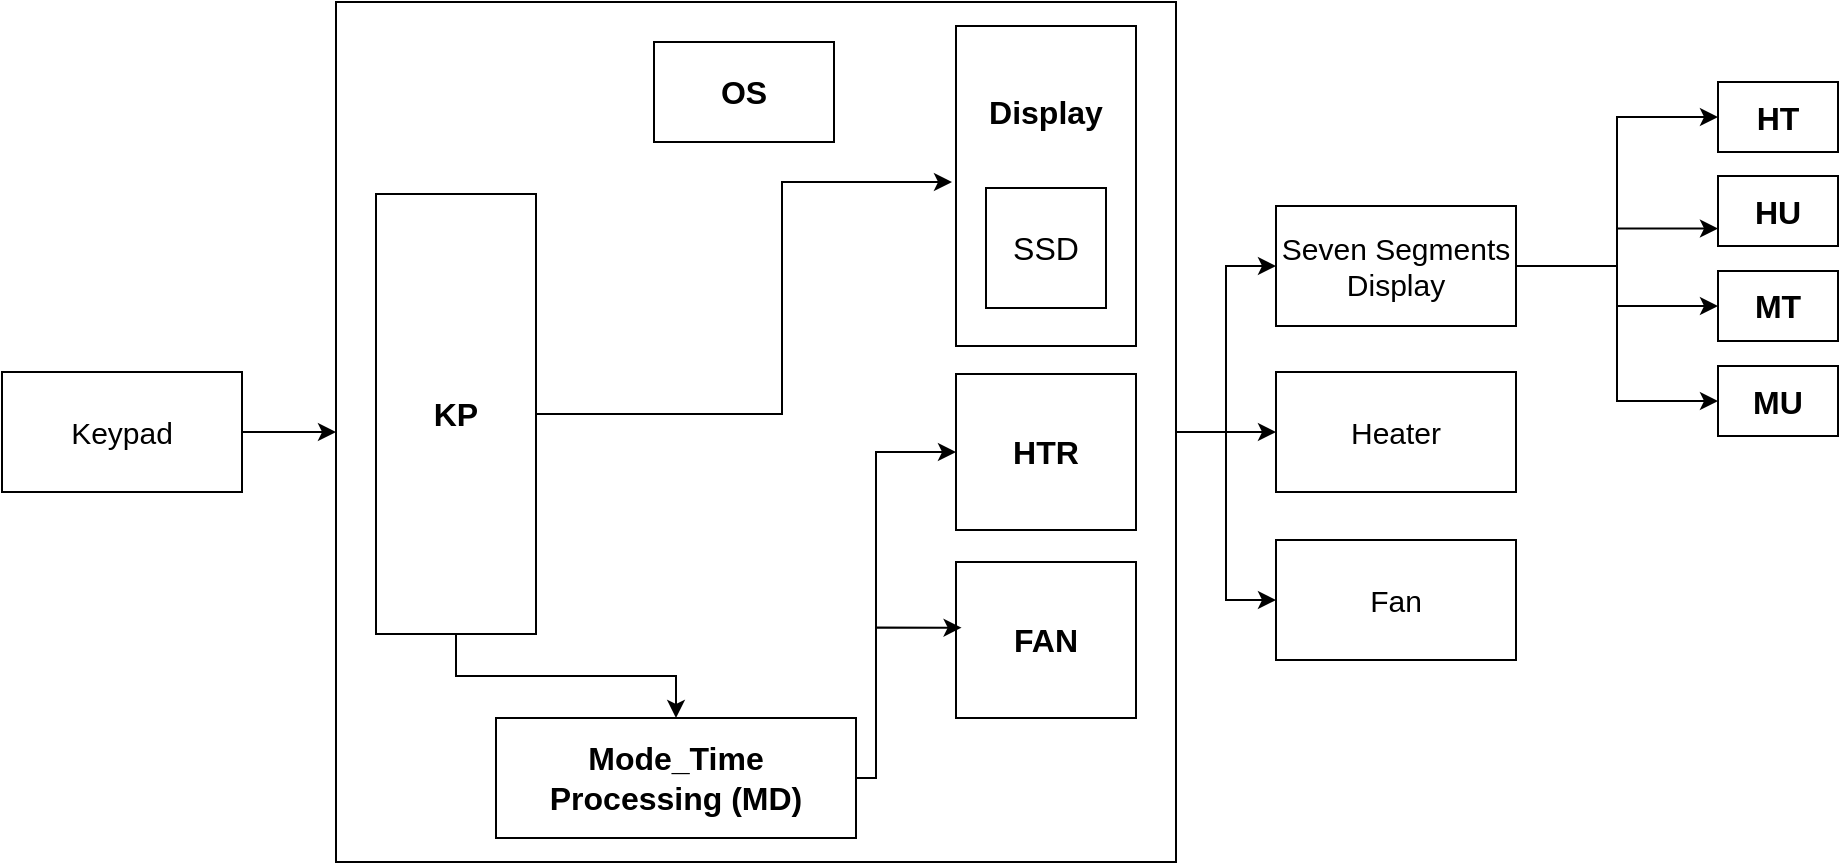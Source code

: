 <mxfile version="24.6.4" type="github">
  <diagram name="Page-1" id="l1lljqcxFRZi-ysl9xKf">
    <mxGraphModel dx="1500" dy="757" grid="1" gridSize="10" guides="1" tooltips="1" connect="1" arrows="1" fold="1" page="1" pageScale="1" pageWidth="1169" pageHeight="827" math="0" shadow="0">
      <root>
        <mxCell id="0" />
        <mxCell id="1" parent="0" />
        <mxCell id="26-cO7Ew-GH6g5kqSLk1-29" style="edgeStyle=orthogonalEdgeStyle;rounded=0;orthogonalLoop=1;jettySize=auto;html=1;entryX=0;entryY=0.5;entryDx=0;entryDy=0;" edge="1" parent="1" source="26-cO7Ew-GH6g5kqSLk1-33" target="26-cO7Ew-GH6g5kqSLk1-54">
          <mxGeometry relative="1" as="geometry" />
        </mxCell>
        <mxCell id="26-cO7Ew-GH6g5kqSLk1-30" style="edgeStyle=orthogonalEdgeStyle;rounded=0;orthogonalLoop=1;jettySize=auto;html=1;entryX=0;entryY=0.75;entryDx=0;entryDy=0;" edge="1" parent="1" source="26-cO7Ew-GH6g5kqSLk1-33" target="26-cO7Ew-GH6g5kqSLk1-55">
          <mxGeometry relative="1" as="geometry" />
        </mxCell>
        <mxCell id="26-cO7Ew-GH6g5kqSLk1-31" style="edgeStyle=orthogonalEdgeStyle;rounded=0;orthogonalLoop=1;jettySize=auto;html=1;entryX=0;entryY=0.5;entryDx=0;entryDy=0;" edge="1" parent="1" source="26-cO7Ew-GH6g5kqSLk1-33" target="26-cO7Ew-GH6g5kqSLk1-56">
          <mxGeometry relative="1" as="geometry" />
        </mxCell>
        <mxCell id="26-cO7Ew-GH6g5kqSLk1-32" style="edgeStyle=orthogonalEdgeStyle;rounded=0;orthogonalLoop=1;jettySize=auto;html=1;entryX=0;entryY=0.5;entryDx=0;entryDy=0;" edge="1" parent="1" source="26-cO7Ew-GH6g5kqSLk1-33" target="26-cO7Ew-GH6g5kqSLk1-57">
          <mxGeometry relative="1" as="geometry" />
        </mxCell>
        <mxCell id="26-cO7Ew-GH6g5kqSLk1-33" value="Seven Segments Display" style="rounded=0;whiteSpace=wrap;html=1;fontStyle=0;fontSize=15;" vertex="1" parent="1">
          <mxGeometry x="680" y="133" width="120" height="60" as="geometry" />
        </mxCell>
        <mxCell id="26-cO7Ew-GH6g5kqSLk1-34" value="" style="edgeStyle=orthogonalEdgeStyle;rounded=0;orthogonalLoop=1;jettySize=auto;html=1;" edge="1" parent="1" source="26-cO7Ew-GH6g5kqSLk1-35" target="26-cO7Ew-GH6g5kqSLk1-41">
          <mxGeometry relative="1" as="geometry" />
        </mxCell>
        <mxCell id="26-cO7Ew-GH6g5kqSLk1-35" value="Keypad" style="rounded=0;whiteSpace=wrap;html=1;fontStyle=0;fontSize=15;" vertex="1" parent="1">
          <mxGeometry x="43" y="216" width="120" height="60" as="geometry" />
        </mxCell>
        <mxCell id="26-cO7Ew-GH6g5kqSLk1-36" value="Heater" style="rounded=0;whiteSpace=wrap;html=1;fontStyle=0;fontSize=15;" vertex="1" parent="1">
          <mxGeometry x="680" y="216" width="120" height="60" as="geometry" />
        </mxCell>
        <mxCell id="26-cO7Ew-GH6g5kqSLk1-37" value="Fan" style="rounded=0;whiteSpace=wrap;html=1;fontStyle=0;fontSize=15;" vertex="1" parent="1">
          <mxGeometry x="680" y="300" width="120" height="60" as="geometry" />
        </mxCell>
        <mxCell id="26-cO7Ew-GH6g5kqSLk1-38" style="edgeStyle=orthogonalEdgeStyle;rounded=0;orthogonalLoop=1;jettySize=auto;html=1;entryX=0;entryY=0.5;entryDx=0;entryDy=0;" edge="1" parent="1" source="26-cO7Ew-GH6g5kqSLk1-41" target="26-cO7Ew-GH6g5kqSLk1-33">
          <mxGeometry relative="1" as="geometry" />
        </mxCell>
        <mxCell id="26-cO7Ew-GH6g5kqSLk1-39" style="edgeStyle=orthogonalEdgeStyle;rounded=0;orthogonalLoop=1;jettySize=auto;html=1;entryX=0;entryY=0.5;entryDx=0;entryDy=0;" edge="1" parent="1" source="26-cO7Ew-GH6g5kqSLk1-41" target="26-cO7Ew-GH6g5kqSLk1-37">
          <mxGeometry relative="1" as="geometry" />
        </mxCell>
        <mxCell id="26-cO7Ew-GH6g5kqSLk1-40" style="edgeStyle=orthogonalEdgeStyle;rounded=0;orthogonalLoop=1;jettySize=auto;html=1;entryX=0;entryY=0.5;entryDx=0;entryDy=0;" edge="1" parent="1" source="26-cO7Ew-GH6g5kqSLk1-41" target="26-cO7Ew-GH6g5kqSLk1-36">
          <mxGeometry relative="1" as="geometry" />
        </mxCell>
        <mxCell id="26-cO7Ew-GH6g5kqSLk1-41" value="" style="rounded=0;whiteSpace=wrap;html=1;" vertex="1" parent="1">
          <mxGeometry x="210" y="31" width="420" height="430" as="geometry" />
        </mxCell>
        <mxCell id="26-cO7Ew-GH6g5kqSLk1-42" value="OS" style="rounded=0;whiteSpace=wrap;html=1;fontStyle=1;fontSize=16;" vertex="1" parent="1">
          <mxGeometry x="369" y="51" width="90" height="50" as="geometry" />
        </mxCell>
        <mxCell id="26-cO7Ew-GH6g5kqSLk1-43" style="edgeStyle=orthogonalEdgeStyle;rounded=0;orthogonalLoop=1;jettySize=auto;html=1;exitX=1;exitY=0.5;exitDx=0;exitDy=0;" edge="1" parent="1">
          <mxGeometry relative="1" as="geometry">
            <mxPoint x="309" y="237" as="sourcePoint" />
            <mxPoint x="518" y="121" as="targetPoint" />
            <Array as="points">
              <mxPoint x="433" y="237" />
              <mxPoint x="433" y="121" />
            </Array>
          </mxGeometry>
        </mxCell>
        <mxCell id="26-cO7Ew-GH6g5kqSLk1-44" style="edgeStyle=orthogonalEdgeStyle;rounded=0;orthogonalLoop=1;jettySize=auto;html=1;entryX=0.5;entryY=0;entryDx=0;entryDy=0;" edge="1" parent="1" source="26-cO7Ew-GH6g5kqSLk1-45" target="26-cO7Ew-GH6g5kqSLk1-53">
          <mxGeometry relative="1" as="geometry" />
        </mxCell>
        <mxCell id="26-cO7Ew-GH6g5kqSLk1-45" value="&lt;span style=&quot;font-size: 16px;&quot;&gt;KP&lt;/span&gt;" style="rounded=0;whiteSpace=wrap;html=1;fontStyle=1;fontSize=16;" vertex="1" parent="1">
          <mxGeometry x="230" y="127" width="80" height="220" as="geometry" />
        </mxCell>
        <mxCell id="26-cO7Ew-GH6g5kqSLk1-46" value="" style="rounded=0;whiteSpace=wrap;html=1;" vertex="1" parent="1">
          <mxGeometry x="520" y="43" width="90" height="160" as="geometry" />
        </mxCell>
        <mxCell id="26-cO7Ew-GH6g5kqSLk1-47" value="HTR" style="rounded=0;whiteSpace=wrap;html=1;fontStyle=1;fontSize=16;" vertex="1" parent="1">
          <mxGeometry x="520" y="217" width="90" height="78" as="geometry" />
        </mxCell>
        <mxCell id="26-cO7Ew-GH6g5kqSLk1-48" value="FAN" style="rounded=0;whiteSpace=wrap;html=1;fontStyle=1;fontSize=16;" vertex="1" parent="1">
          <mxGeometry x="520" y="311" width="90" height="78" as="geometry" />
        </mxCell>
        <mxCell id="26-cO7Ew-GH6g5kqSLk1-49" value="&lt;font style=&quot;font-size: 16px;&quot;&gt;SSD&lt;/font&gt;" style="whiteSpace=wrap;html=1;aspect=fixed;" vertex="1" parent="1">
          <mxGeometry x="535" y="124" width="60" height="60" as="geometry" />
        </mxCell>
        <mxCell id="26-cO7Ew-GH6g5kqSLk1-50" value="&lt;b&gt;&lt;font style=&quot;font-size: 16px;&quot;&gt;Display&lt;/font&gt;&lt;/b&gt;" style="text;html=1;align=center;verticalAlign=middle;whiteSpace=wrap;rounded=0;" vertex="1" parent="1">
          <mxGeometry x="535" y="71" width="60" height="30" as="geometry" />
        </mxCell>
        <mxCell id="26-cO7Ew-GH6g5kqSLk1-51" value="" style="edgeStyle=orthogonalEdgeStyle;rounded=0;orthogonalLoop=1;jettySize=auto;html=1;entryX=0.031;entryY=0.421;entryDx=0;entryDy=0;entryPerimeter=0;" edge="1" parent="1" source="26-cO7Ew-GH6g5kqSLk1-53" target="26-cO7Ew-GH6g5kqSLk1-48">
          <mxGeometry relative="1" as="geometry">
            <mxPoint x="410" y="321" as="targetPoint" />
            <Array as="points">
              <mxPoint x="480" y="419" />
              <mxPoint x="480" y="344" />
            </Array>
          </mxGeometry>
        </mxCell>
        <mxCell id="26-cO7Ew-GH6g5kqSLk1-52" style="edgeStyle=orthogonalEdgeStyle;rounded=0;orthogonalLoop=1;jettySize=auto;html=1;entryX=0;entryY=0.5;entryDx=0;entryDy=0;" edge="1" parent="1" source="26-cO7Ew-GH6g5kqSLk1-53" target="26-cO7Ew-GH6g5kqSLk1-47">
          <mxGeometry relative="1" as="geometry">
            <Array as="points">
              <mxPoint x="480" y="419" />
              <mxPoint x="480" y="256" />
            </Array>
          </mxGeometry>
        </mxCell>
        <mxCell id="26-cO7Ew-GH6g5kqSLk1-53" value="&lt;font style=&quot;font-size: 16px;&quot;&gt;&lt;b&gt;Mode_Time Processing (MD)&lt;/b&gt;&lt;/font&gt;" style="rounded=0;whiteSpace=wrap;html=1;" vertex="1" parent="1">
          <mxGeometry x="290" y="389" width="180" height="60" as="geometry" />
        </mxCell>
        <mxCell id="26-cO7Ew-GH6g5kqSLk1-54" value="HT" style="rounded=0;whiteSpace=wrap;html=1;fontSize=16;fontStyle=1" vertex="1" parent="1">
          <mxGeometry x="901" y="71" width="60" height="35" as="geometry" />
        </mxCell>
        <mxCell id="26-cO7Ew-GH6g5kqSLk1-55" value="HU" style="rounded=0;whiteSpace=wrap;html=1;fontSize=16;fontStyle=1" vertex="1" parent="1">
          <mxGeometry x="901" y="118" width="60" height="35" as="geometry" />
        </mxCell>
        <mxCell id="26-cO7Ew-GH6g5kqSLk1-56" value="MT" style="rounded=0;whiteSpace=wrap;html=1;fontSize=16;fontStyle=1" vertex="1" parent="1">
          <mxGeometry x="901" y="165.5" width="60" height="35" as="geometry" />
        </mxCell>
        <mxCell id="26-cO7Ew-GH6g5kqSLk1-57" value="MU" style="rounded=0;whiteSpace=wrap;html=1;fontSize=16;fontStyle=1" vertex="1" parent="1">
          <mxGeometry x="901" y="213" width="60" height="35" as="geometry" />
        </mxCell>
      </root>
    </mxGraphModel>
  </diagram>
</mxfile>
